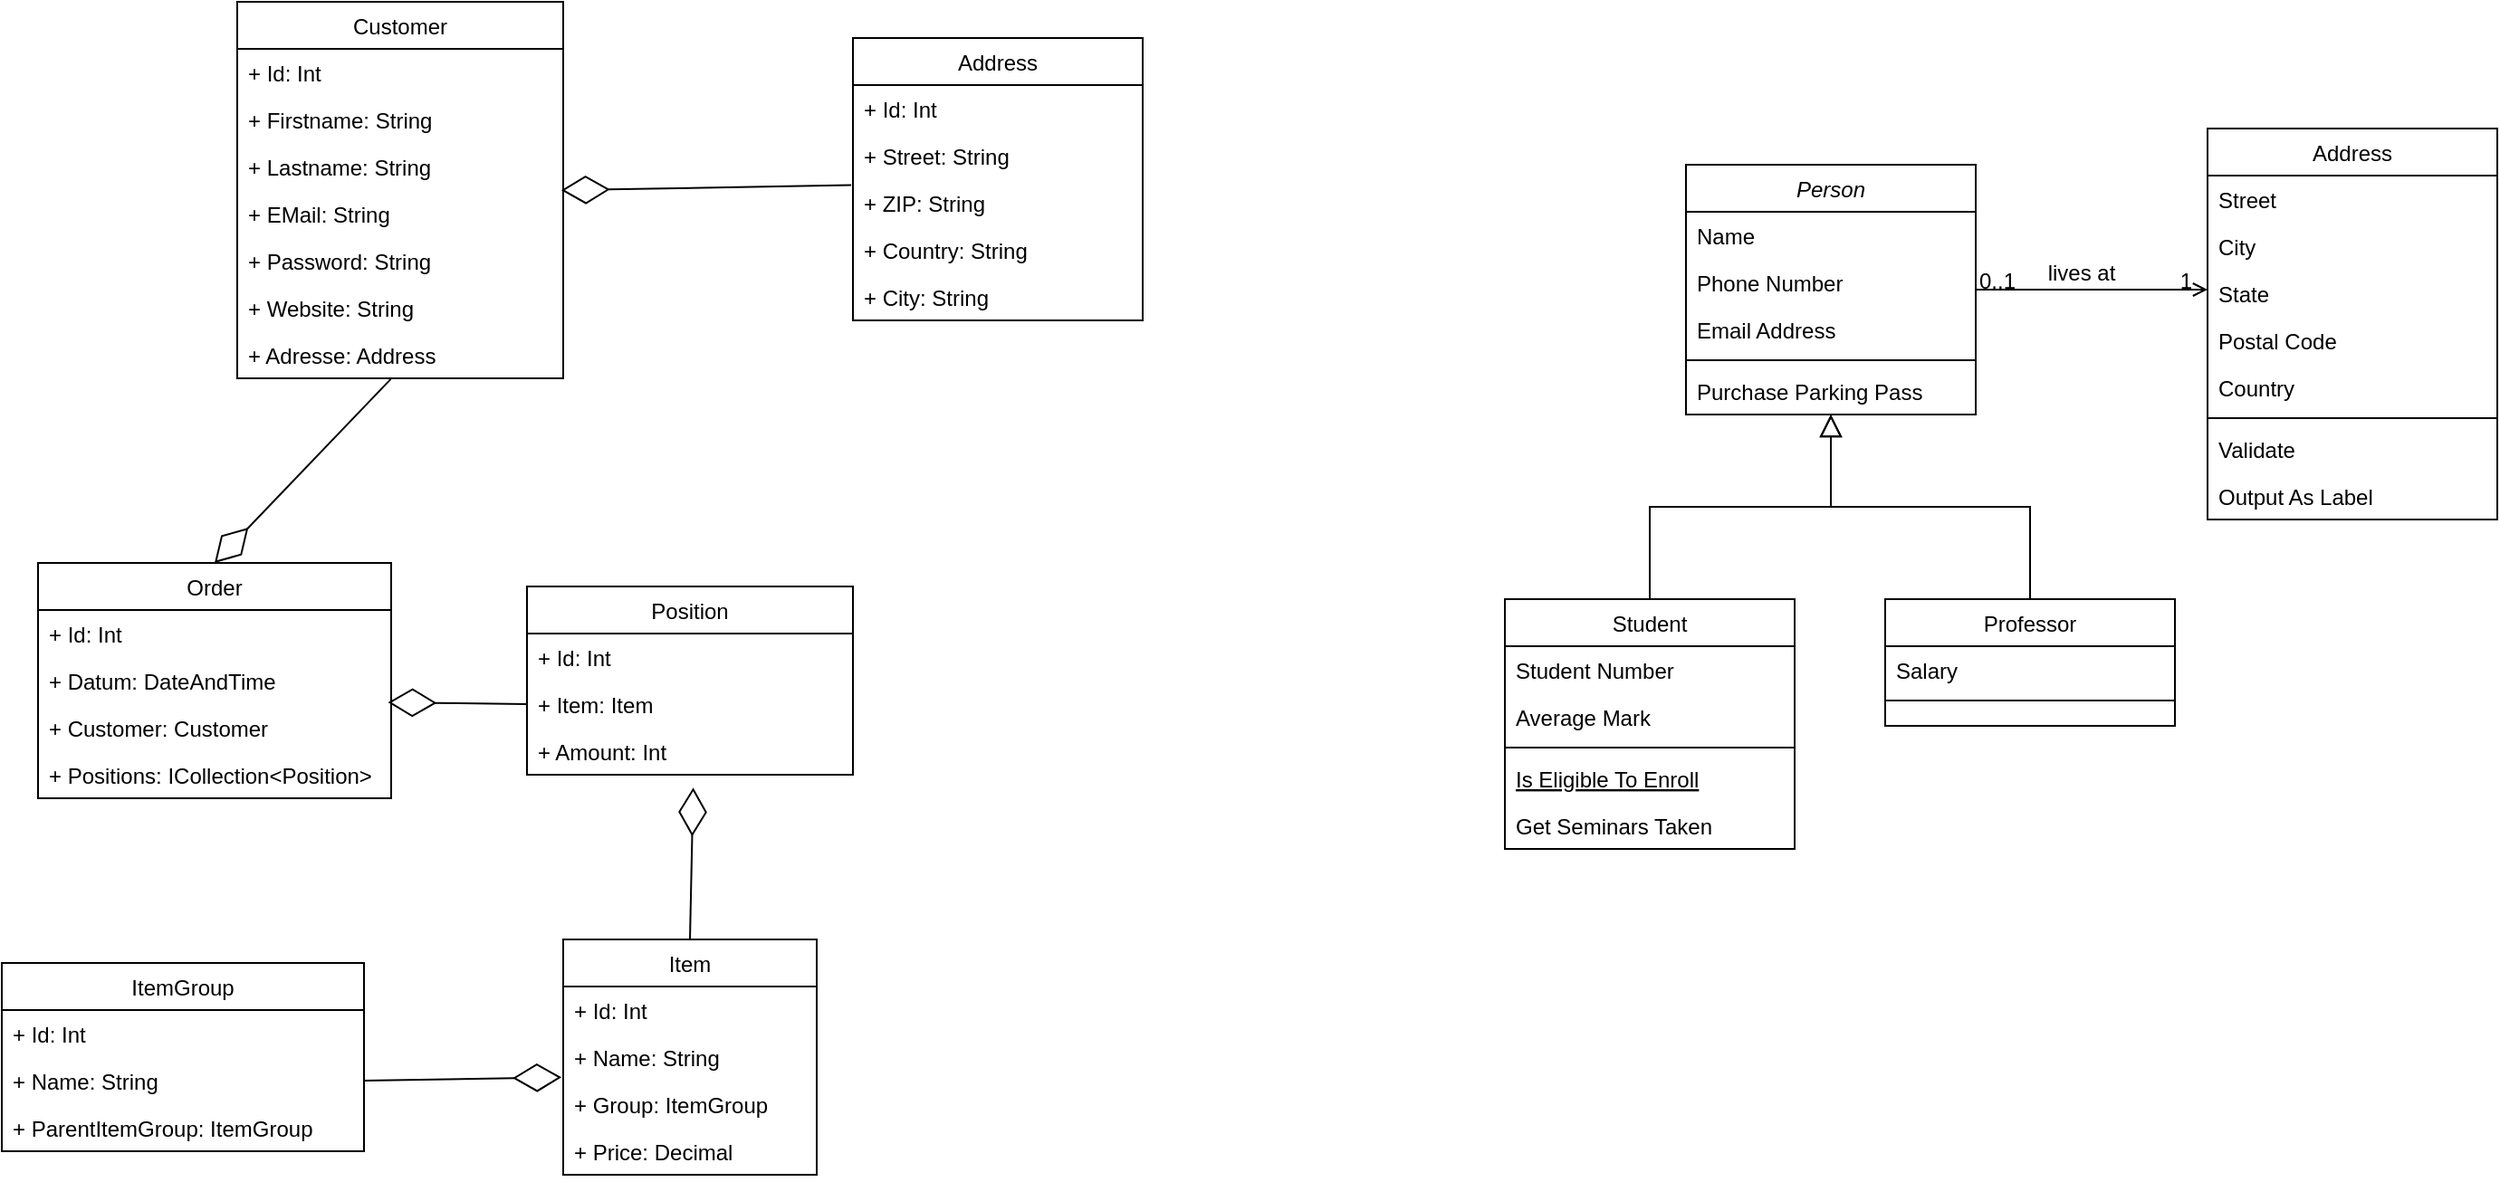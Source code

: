 <mxfile version="16.3.0" type="github">
  <diagram id="o6h13WTg3s8nrLyT-fds" name="Page-1">
    <mxGraphModel dx="2031" dy="1123" grid="1" gridSize="10" guides="1" tooltips="1" connect="1" arrows="1" fold="1" page="1" pageScale="1" pageWidth="827" pageHeight="1169" math="0" shadow="0">
      <root>
        <mxCell id="0" />
        <mxCell id="1" parent="0" />
        <mxCell id="0o3ZLBVfEdIiWRaSzCX8-1" value="Person" style="swimlane;fontStyle=2;align=center;verticalAlign=top;childLayout=stackLayout;horizontal=1;startSize=26;horizontalStack=0;resizeParent=1;resizeLast=0;collapsible=1;marginBottom=0;rounded=0;shadow=0;strokeWidth=1;" parent="1" vertex="1">
          <mxGeometry x="1040" y="170" width="160" height="138" as="geometry">
            <mxRectangle x="220" y="120" width="160" height="26" as="alternateBounds" />
          </mxGeometry>
        </mxCell>
        <mxCell id="0o3ZLBVfEdIiWRaSzCX8-2" value="Name" style="text;align=left;verticalAlign=top;spacingLeft=4;spacingRight=4;overflow=hidden;rotatable=0;points=[[0,0.5],[1,0.5]];portConstraint=eastwest;" parent="0o3ZLBVfEdIiWRaSzCX8-1" vertex="1">
          <mxGeometry y="26" width="160" height="26" as="geometry" />
        </mxCell>
        <mxCell id="0o3ZLBVfEdIiWRaSzCX8-3" value="Phone Number" style="text;align=left;verticalAlign=top;spacingLeft=4;spacingRight=4;overflow=hidden;rotatable=0;points=[[0,0.5],[1,0.5]];portConstraint=eastwest;rounded=0;shadow=0;html=0;" parent="0o3ZLBVfEdIiWRaSzCX8-1" vertex="1">
          <mxGeometry y="52" width="160" height="26" as="geometry" />
        </mxCell>
        <mxCell id="0o3ZLBVfEdIiWRaSzCX8-4" value="Email Address" style="text;align=left;verticalAlign=top;spacingLeft=4;spacingRight=4;overflow=hidden;rotatable=0;points=[[0,0.5],[1,0.5]];portConstraint=eastwest;rounded=0;shadow=0;html=0;" parent="0o3ZLBVfEdIiWRaSzCX8-1" vertex="1">
          <mxGeometry y="78" width="160" height="26" as="geometry" />
        </mxCell>
        <mxCell id="0o3ZLBVfEdIiWRaSzCX8-5" value="" style="line;html=1;strokeWidth=1;align=left;verticalAlign=middle;spacingTop=-1;spacingLeft=3;spacingRight=3;rotatable=0;labelPosition=right;points=[];portConstraint=eastwest;" parent="0o3ZLBVfEdIiWRaSzCX8-1" vertex="1">
          <mxGeometry y="104" width="160" height="8" as="geometry" />
        </mxCell>
        <mxCell id="0o3ZLBVfEdIiWRaSzCX8-6" value="Purchase Parking Pass" style="text;align=left;verticalAlign=top;spacingLeft=4;spacingRight=4;overflow=hidden;rotatable=0;points=[[0,0.5],[1,0.5]];portConstraint=eastwest;" parent="0o3ZLBVfEdIiWRaSzCX8-1" vertex="1">
          <mxGeometry y="112" width="160" height="26" as="geometry" />
        </mxCell>
        <mxCell id="0o3ZLBVfEdIiWRaSzCX8-7" value="Student" style="swimlane;fontStyle=0;align=center;verticalAlign=top;childLayout=stackLayout;horizontal=1;startSize=26;horizontalStack=0;resizeParent=1;resizeLast=0;collapsible=1;marginBottom=0;rounded=0;shadow=0;strokeWidth=1;" parent="1" vertex="1">
          <mxGeometry x="940" y="410" width="160" height="138" as="geometry">
            <mxRectangle x="130" y="380" width="160" height="26" as="alternateBounds" />
          </mxGeometry>
        </mxCell>
        <mxCell id="0o3ZLBVfEdIiWRaSzCX8-8" value="Student Number" style="text;align=left;verticalAlign=top;spacingLeft=4;spacingRight=4;overflow=hidden;rotatable=0;points=[[0,0.5],[1,0.5]];portConstraint=eastwest;" parent="0o3ZLBVfEdIiWRaSzCX8-7" vertex="1">
          <mxGeometry y="26" width="160" height="26" as="geometry" />
        </mxCell>
        <mxCell id="0o3ZLBVfEdIiWRaSzCX8-9" value="Average Mark" style="text;align=left;verticalAlign=top;spacingLeft=4;spacingRight=4;overflow=hidden;rotatable=0;points=[[0,0.5],[1,0.5]];portConstraint=eastwest;rounded=0;shadow=0;html=0;" parent="0o3ZLBVfEdIiWRaSzCX8-7" vertex="1">
          <mxGeometry y="52" width="160" height="26" as="geometry" />
        </mxCell>
        <mxCell id="0o3ZLBVfEdIiWRaSzCX8-10" value="" style="line;html=1;strokeWidth=1;align=left;verticalAlign=middle;spacingTop=-1;spacingLeft=3;spacingRight=3;rotatable=0;labelPosition=right;points=[];portConstraint=eastwest;" parent="0o3ZLBVfEdIiWRaSzCX8-7" vertex="1">
          <mxGeometry y="78" width="160" height="8" as="geometry" />
        </mxCell>
        <mxCell id="0o3ZLBVfEdIiWRaSzCX8-11" value="Is Eligible To Enroll" style="text;align=left;verticalAlign=top;spacingLeft=4;spacingRight=4;overflow=hidden;rotatable=0;points=[[0,0.5],[1,0.5]];portConstraint=eastwest;fontStyle=4" parent="0o3ZLBVfEdIiWRaSzCX8-7" vertex="1">
          <mxGeometry y="86" width="160" height="26" as="geometry" />
        </mxCell>
        <mxCell id="0o3ZLBVfEdIiWRaSzCX8-12" value="Get Seminars Taken" style="text;align=left;verticalAlign=top;spacingLeft=4;spacingRight=4;overflow=hidden;rotatable=0;points=[[0,0.5],[1,0.5]];portConstraint=eastwest;" parent="0o3ZLBVfEdIiWRaSzCX8-7" vertex="1">
          <mxGeometry y="112" width="160" height="26" as="geometry" />
        </mxCell>
        <mxCell id="0o3ZLBVfEdIiWRaSzCX8-13" value="" style="endArrow=block;endSize=10;endFill=0;shadow=0;strokeWidth=1;rounded=0;edgeStyle=elbowEdgeStyle;elbow=vertical;" parent="1" source="0o3ZLBVfEdIiWRaSzCX8-7" target="0o3ZLBVfEdIiWRaSzCX8-1" edge="1">
          <mxGeometry width="160" relative="1" as="geometry">
            <mxPoint x="1020" y="253" as="sourcePoint" />
            <mxPoint x="1020" y="253" as="targetPoint" />
          </mxGeometry>
        </mxCell>
        <mxCell id="0o3ZLBVfEdIiWRaSzCX8-14" value="Professor" style="swimlane;fontStyle=0;align=center;verticalAlign=top;childLayout=stackLayout;horizontal=1;startSize=26;horizontalStack=0;resizeParent=1;resizeLast=0;collapsible=1;marginBottom=0;rounded=0;shadow=0;strokeWidth=1;" parent="1" vertex="1">
          <mxGeometry x="1150" y="410" width="160" height="70" as="geometry">
            <mxRectangle x="340" y="380" width="170" height="26" as="alternateBounds" />
          </mxGeometry>
        </mxCell>
        <mxCell id="0o3ZLBVfEdIiWRaSzCX8-15" value="Salary" style="text;align=left;verticalAlign=top;spacingLeft=4;spacingRight=4;overflow=hidden;rotatable=0;points=[[0,0.5],[1,0.5]];portConstraint=eastwest;" parent="0o3ZLBVfEdIiWRaSzCX8-14" vertex="1">
          <mxGeometry y="26" width="160" height="26" as="geometry" />
        </mxCell>
        <mxCell id="0o3ZLBVfEdIiWRaSzCX8-16" value="" style="line;html=1;strokeWidth=1;align=left;verticalAlign=middle;spacingTop=-1;spacingLeft=3;spacingRight=3;rotatable=0;labelPosition=right;points=[];portConstraint=eastwest;" parent="0o3ZLBVfEdIiWRaSzCX8-14" vertex="1">
          <mxGeometry y="52" width="160" height="8" as="geometry" />
        </mxCell>
        <mxCell id="0o3ZLBVfEdIiWRaSzCX8-17" value="" style="endArrow=block;endSize=10;endFill=0;shadow=0;strokeWidth=1;rounded=0;edgeStyle=elbowEdgeStyle;elbow=vertical;" parent="1" source="0o3ZLBVfEdIiWRaSzCX8-14" target="0o3ZLBVfEdIiWRaSzCX8-1" edge="1">
          <mxGeometry width="160" relative="1" as="geometry">
            <mxPoint x="1030" y="423" as="sourcePoint" />
            <mxPoint x="1130" y="321" as="targetPoint" />
          </mxGeometry>
        </mxCell>
        <mxCell id="0o3ZLBVfEdIiWRaSzCX8-18" value="Address" style="swimlane;fontStyle=0;align=center;verticalAlign=top;childLayout=stackLayout;horizontal=1;startSize=26;horizontalStack=0;resizeParent=1;resizeLast=0;collapsible=1;marginBottom=0;rounded=0;shadow=0;strokeWidth=1;" parent="1" vertex="1">
          <mxGeometry x="1328" y="150" width="160" height="216" as="geometry">
            <mxRectangle x="550" y="140" width="160" height="26" as="alternateBounds" />
          </mxGeometry>
        </mxCell>
        <mxCell id="0o3ZLBVfEdIiWRaSzCX8-19" value="Street" style="text;align=left;verticalAlign=top;spacingLeft=4;spacingRight=4;overflow=hidden;rotatable=0;points=[[0,0.5],[1,0.5]];portConstraint=eastwest;" parent="0o3ZLBVfEdIiWRaSzCX8-18" vertex="1">
          <mxGeometry y="26" width="160" height="26" as="geometry" />
        </mxCell>
        <mxCell id="0o3ZLBVfEdIiWRaSzCX8-20" value="City" style="text;align=left;verticalAlign=top;spacingLeft=4;spacingRight=4;overflow=hidden;rotatable=0;points=[[0,0.5],[1,0.5]];portConstraint=eastwest;rounded=0;shadow=0;html=0;" parent="0o3ZLBVfEdIiWRaSzCX8-18" vertex="1">
          <mxGeometry y="52" width="160" height="26" as="geometry" />
        </mxCell>
        <mxCell id="0o3ZLBVfEdIiWRaSzCX8-21" value="State" style="text;align=left;verticalAlign=top;spacingLeft=4;spacingRight=4;overflow=hidden;rotatable=0;points=[[0,0.5],[1,0.5]];portConstraint=eastwest;rounded=0;shadow=0;html=0;" parent="0o3ZLBVfEdIiWRaSzCX8-18" vertex="1">
          <mxGeometry y="78" width="160" height="26" as="geometry" />
        </mxCell>
        <mxCell id="0o3ZLBVfEdIiWRaSzCX8-22" value="Postal Code" style="text;align=left;verticalAlign=top;spacingLeft=4;spacingRight=4;overflow=hidden;rotatable=0;points=[[0,0.5],[1,0.5]];portConstraint=eastwest;rounded=0;shadow=0;html=0;" parent="0o3ZLBVfEdIiWRaSzCX8-18" vertex="1">
          <mxGeometry y="104" width="160" height="26" as="geometry" />
        </mxCell>
        <mxCell id="0o3ZLBVfEdIiWRaSzCX8-23" value="Country" style="text;align=left;verticalAlign=top;spacingLeft=4;spacingRight=4;overflow=hidden;rotatable=0;points=[[0,0.5],[1,0.5]];portConstraint=eastwest;rounded=0;shadow=0;html=0;" parent="0o3ZLBVfEdIiWRaSzCX8-18" vertex="1">
          <mxGeometry y="130" width="160" height="26" as="geometry" />
        </mxCell>
        <mxCell id="0o3ZLBVfEdIiWRaSzCX8-24" value="" style="line;html=1;strokeWidth=1;align=left;verticalAlign=middle;spacingTop=-1;spacingLeft=3;spacingRight=3;rotatable=0;labelPosition=right;points=[];portConstraint=eastwest;" parent="0o3ZLBVfEdIiWRaSzCX8-18" vertex="1">
          <mxGeometry y="156" width="160" height="8" as="geometry" />
        </mxCell>
        <mxCell id="0o3ZLBVfEdIiWRaSzCX8-25" value="Validate" style="text;align=left;verticalAlign=top;spacingLeft=4;spacingRight=4;overflow=hidden;rotatable=0;points=[[0,0.5],[1,0.5]];portConstraint=eastwest;" parent="0o3ZLBVfEdIiWRaSzCX8-18" vertex="1">
          <mxGeometry y="164" width="160" height="26" as="geometry" />
        </mxCell>
        <mxCell id="0o3ZLBVfEdIiWRaSzCX8-26" value="Output As Label" style="text;align=left;verticalAlign=top;spacingLeft=4;spacingRight=4;overflow=hidden;rotatable=0;points=[[0,0.5],[1,0.5]];portConstraint=eastwest;" parent="0o3ZLBVfEdIiWRaSzCX8-18" vertex="1">
          <mxGeometry y="190" width="160" height="26" as="geometry" />
        </mxCell>
        <mxCell id="0o3ZLBVfEdIiWRaSzCX8-27" value="" style="endArrow=open;shadow=0;strokeWidth=1;rounded=0;endFill=1;edgeStyle=elbowEdgeStyle;elbow=vertical;" parent="1" source="0o3ZLBVfEdIiWRaSzCX8-1" target="0o3ZLBVfEdIiWRaSzCX8-18" edge="1">
          <mxGeometry x="0.5" y="41" relative="1" as="geometry">
            <mxPoint x="1200" y="242" as="sourcePoint" />
            <mxPoint x="1360" y="242" as="targetPoint" />
            <mxPoint x="-40" y="32" as="offset" />
          </mxGeometry>
        </mxCell>
        <mxCell id="0o3ZLBVfEdIiWRaSzCX8-28" value="0..1" style="resizable=0;align=left;verticalAlign=bottom;labelBackgroundColor=none;fontSize=12;" parent="0o3ZLBVfEdIiWRaSzCX8-27" connectable="0" vertex="1">
          <mxGeometry x="-1" relative="1" as="geometry">
            <mxPoint y="4" as="offset" />
          </mxGeometry>
        </mxCell>
        <mxCell id="0o3ZLBVfEdIiWRaSzCX8-29" value="1" style="resizable=0;align=right;verticalAlign=bottom;labelBackgroundColor=none;fontSize=12;" parent="0o3ZLBVfEdIiWRaSzCX8-27" connectable="0" vertex="1">
          <mxGeometry x="1" relative="1" as="geometry">
            <mxPoint x="-7" y="4" as="offset" />
          </mxGeometry>
        </mxCell>
        <mxCell id="0o3ZLBVfEdIiWRaSzCX8-30" value="lives at" style="text;html=1;resizable=0;points=[];;align=center;verticalAlign=middle;labelBackgroundColor=none;rounded=0;shadow=0;strokeWidth=1;fontSize=12;" parent="0o3ZLBVfEdIiWRaSzCX8-27" vertex="1" connectable="0">
          <mxGeometry x="0.5" y="49" relative="1" as="geometry">
            <mxPoint x="-38" y="40" as="offset" />
          </mxGeometry>
        </mxCell>
        <mxCell id="Wf5bculyRZO0_2jxT5j5-1" value="Customer" style="swimlane;fontStyle=0;align=center;verticalAlign=top;childLayout=stackLayout;horizontal=1;startSize=26;horizontalStack=0;resizeParent=1;resizeParentMax=0;resizeLast=0;collapsible=1;marginBottom=0;" vertex="1" parent="1">
          <mxGeometry x="240" y="80" width="180" height="208" as="geometry" />
        </mxCell>
        <mxCell id="Wf5bculyRZO0_2jxT5j5-2" value="+ Id: Int&#xa;" style="text;strokeColor=none;fillColor=none;align=left;verticalAlign=top;spacingLeft=4;spacingRight=4;overflow=hidden;rotatable=0;points=[[0,0.5],[1,0.5]];portConstraint=eastwest;" vertex="1" parent="Wf5bculyRZO0_2jxT5j5-1">
          <mxGeometry y="26" width="180" height="26" as="geometry" />
        </mxCell>
        <mxCell id="Wf5bculyRZO0_2jxT5j5-3" value="+ Firstname: String" style="text;strokeColor=none;fillColor=none;align=left;verticalAlign=top;spacingLeft=4;spacingRight=4;overflow=hidden;rotatable=0;points=[[0,0.5],[1,0.5]];portConstraint=eastwest;" vertex="1" parent="Wf5bculyRZO0_2jxT5j5-1">
          <mxGeometry y="52" width="180" height="26" as="geometry" />
        </mxCell>
        <mxCell id="Wf5bculyRZO0_2jxT5j5-4" value="+ Lastname: String" style="text;strokeColor=none;fillColor=none;align=left;verticalAlign=top;spacingLeft=4;spacingRight=4;overflow=hidden;rotatable=0;points=[[0,0.5],[1,0.5]];portConstraint=eastwest;" vertex="1" parent="Wf5bculyRZO0_2jxT5j5-1">
          <mxGeometry y="78" width="180" height="26" as="geometry" />
        </mxCell>
        <mxCell id="Wf5bculyRZO0_2jxT5j5-5" value="+ EMail: String" style="text;strokeColor=none;fillColor=none;align=left;verticalAlign=top;spacingLeft=4;spacingRight=4;overflow=hidden;rotatable=0;points=[[0,0.5],[1,0.5]];portConstraint=eastwest;" vertex="1" parent="Wf5bculyRZO0_2jxT5j5-1">
          <mxGeometry y="104" width="180" height="26" as="geometry" />
        </mxCell>
        <mxCell id="Wf5bculyRZO0_2jxT5j5-6" value="+ Password: String" style="text;strokeColor=none;fillColor=none;align=left;verticalAlign=top;spacingLeft=4;spacingRight=4;overflow=hidden;rotatable=0;points=[[0,0.5],[1,0.5]];portConstraint=eastwest;" vertex="1" parent="Wf5bculyRZO0_2jxT5j5-1">
          <mxGeometry y="130" width="180" height="26" as="geometry" />
        </mxCell>
        <mxCell id="Wf5bculyRZO0_2jxT5j5-7" value="+ Website: String" style="text;strokeColor=none;fillColor=none;align=left;verticalAlign=top;spacingLeft=4;spacingRight=4;overflow=hidden;rotatable=0;points=[[0,0.5],[1,0.5]];portConstraint=eastwest;" vertex="1" parent="Wf5bculyRZO0_2jxT5j5-1">
          <mxGeometry y="156" width="180" height="26" as="geometry" />
        </mxCell>
        <mxCell id="Wf5bculyRZO0_2jxT5j5-8" value="+ Adresse: Address" style="text;strokeColor=none;fillColor=none;align=left;verticalAlign=top;spacingLeft=4;spacingRight=4;overflow=hidden;rotatable=0;points=[[0,0.5],[1,0.5]];portConstraint=eastwest;" vertex="1" parent="Wf5bculyRZO0_2jxT5j5-1">
          <mxGeometry y="182" width="180" height="26" as="geometry" />
        </mxCell>
        <mxCell id="Wf5bculyRZO0_2jxT5j5-9" value="Address" style="swimlane;fontStyle=0;childLayout=stackLayout;horizontal=1;startSize=26;fillColor=none;horizontalStack=0;resizeParent=1;resizeParentMax=0;resizeLast=0;collapsible=1;marginBottom=0;" vertex="1" parent="1">
          <mxGeometry x="580" y="100" width="160" height="156" as="geometry" />
        </mxCell>
        <mxCell id="Wf5bculyRZO0_2jxT5j5-10" value="+ Id: Int&#xa;" style="text;strokeColor=none;fillColor=none;align=left;verticalAlign=top;spacingLeft=4;spacingRight=4;overflow=hidden;rotatable=0;points=[[0,0.5],[1,0.5]];portConstraint=eastwest;" vertex="1" parent="Wf5bculyRZO0_2jxT5j5-9">
          <mxGeometry y="26" width="160" height="26" as="geometry" />
        </mxCell>
        <mxCell id="Wf5bculyRZO0_2jxT5j5-11" value="+ Street: String" style="text;strokeColor=none;fillColor=none;align=left;verticalAlign=top;spacingLeft=4;spacingRight=4;overflow=hidden;rotatable=0;points=[[0,0.5],[1,0.5]];portConstraint=eastwest;" vertex="1" parent="Wf5bculyRZO0_2jxT5j5-9">
          <mxGeometry y="52" width="160" height="26" as="geometry" />
        </mxCell>
        <mxCell id="Wf5bculyRZO0_2jxT5j5-12" value="+ ZIP: String" style="text;strokeColor=none;fillColor=none;align=left;verticalAlign=top;spacingLeft=4;spacingRight=4;overflow=hidden;rotatable=0;points=[[0,0.5],[1,0.5]];portConstraint=eastwest;" vertex="1" parent="Wf5bculyRZO0_2jxT5j5-9">
          <mxGeometry y="78" width="160" height="26" as="geometry" />
        </mxCell>
        <mxCell id="Wf5bculyRZO0_2jxT5j5-13" value="+ Country: String" style="text;strokeColor=none;fillColor=none;align=left;verticalAlign=top;spacingLeft=4;spacingRight=4;overflow=hidden;rotatable=0;points=[[0,0.5],[1,0.5]];portConstraint=eastwest;labelBackgroundColor=none;" vertex="1" parent="Wf5bculyRZO0_2jxT5j5-9">
          <mxGeometry y="104" width="160" height="26" as="geometry" />
        </mxCell>
        <mxCell id="Wf5bculyRZO0_2jxT5j5-14" value="+ City: String" style="text;strokeColor=none;fillColor=none;align=left;verticalAlign=top;spacingLeft=4;spacingRight=4;overflow=hidden;rotatable=0;points=[[0,0.5],[1,0.5]];portConstraint=eastwest;" vertex="1" parent="Wf5bculyRZO0_2jxT5j5-9">
          <mxGeometry y="130" width="160" height="26" as="geometry" />
        </mxCell>
        <mxCell id="Wf5bculyRZO0_2jxT5j5-15" value="Order" style="swimlane;fontStyle=0;childLayout=stackLayout;horizontal=1;startSize=26;fillColor=none;horizontalStack=0;resizeParent=1;resizeParentMax=0;resizeLast=0;collapsible=1;marginBottom=0;labelBackgroundColor=none;" vertex="1" parent="1">
          <mxGeometry x="130" y="390" width="195" height="130" as="geometry" />
        </mxCell>
        <mxCell id="Wf5bculyRZO0_2jxT5j5-16" value="+ Id: Int" style="text;strokeColor=none;fillColor=none;align=left;verticalAlign=top;spacingLeft=4;spacingRight=4;overflow=hidden;rotatable=0;points=[[0,0.5],[1,0.5]];portConstraint=eastwest;labelBackgroundColor=none;" vertex="1" parent="Wf5bculyRZO0_2jxT5j5-15">
          <mxGeometry y="26" width="195" height="26" as="geometry" />
        </mxCell>
        <mxCell id="Wf5bculyRZO0_2jxT5j5-17" value="+ Datum: DateAndTime" style="text;strokeColor=none;fillColor=none;align=left;verticalAlign=top;spacingLeft=4;spacingRight=4;overflow=hidden;rotatable=0;points=[[0,0.5],[1,0.5]];portConstraint=eastwest;labelBackgroundColor=none;" vertex="1" parent="Wf5bculyRZO0_2jxT5j5-15">
          <mxGeometry y="52" width="195" height="26" as="geometry" />
        </mxCell>
        <mxCell id="Wf5bculyRZO0_2jxT5j5-18" value="+ Customer: Customer" style="text;strokeColor=none;fillColor=none;align=left;verticalAlign=top;spacingLeft=4;spacingRight=4;overflow=hidden;rotatable=0;points=[[0,0.5],[1,0.5]];portConstraint=eastwest;labelBackgroundColor=none;" vertex="1" parent="Wf5bculyRZO0_2jxT5j5-15">
          <mxGeometry y="78" width="195" height="26" as="geometry" />
        </mxCell>
        <mxCell id="Wf5bculyRZO0_2jxT5j5-19" value="+ Positions: ICollection&lt;Position&gt;" style="text;strokeColor=none;fillColor=none;align=left;verticalAlign=top;spacingLeft=4;spacingRight=4;overflow=hidden;rotatable=0;points=[[0,0.5],[1,0.5]];portConstraint=eastwest;labelBackgroundColor=none;" vertex="1" parent="Wf5bculyRZO0_2jxT5j5-15">
          <mxGeometry y="104" width="195" height="26" as="geometry" />
        </mxCell>
        <mxCell id="Wf5bculyRZO0_2jxT5j5-20" value="Position" style="swimlane;fontStyle=0;childLayout=stackLayout;horizontal=1;startSize=26;fillColor=none;horizontalStack=0;resizeParent=1;resizeParentMax=0;resizeLast=0;collapsible=1;marginBottom=0;labelBackgroundColor=none;" vertex="1" parent="1">
          <mxGeometry x="400" y="403" width="180" height="104" as="geometry" />
        </mxCell>
        <mxCell id="Wf5bculyRZO0_2jxT5j5-21" value="+ Id: Int" style="text;strokeColor=none;fillColor=none;align=left;verticalAlign=top;spacingLeft=4;spacingRight=4;overflow=hidden;rotatable=0;points=[[0,0.5],[1,0.5]];portConstraint=eastwest;labelBackgroundColor=none;" vertex="1" parent="Wf5bculyRZO0_2jxT5j5-20">
          <mxGeometry y="26" width="180" height="26" as="geometry" />
        </mxCell>
        <mxCell id="Wf5bculyRZO0_2jxT5j5-22" value="+ Item: Item " style="text;strokeColor=none;fillColor=none;align=left;verticalAlign=top;spacingLeft=4;spacingRight=4;overflow=hidden;rotatable=0;points=[[0,0.5],[1,0.5]];portConstraint=eastwest;labelBackgroundColor=none;" vertex="1" parent="Wf5bculyRZO0_2jxT5j5-20">
          <mxGeometry y="52" width="180" height="26" as="geometry" />
        </mxCell>
        <mxCell id="Wf5bculyRZO0_2jxT5j5-23" value="+ Amount: Int" style="text;strokeColor=none;fillColor=none;align=left;verticalAlign=top;spacingLeft=4;spacingRight=4;overflow=hidden;rotatable=0;points=[[0,0.5],[1,0.5]];portConstraint=eastwest;labelBackgroundColor=none;" vertex="1" parent="Wf5bculyRZO0_2jxT5j5-20">
          <mxGeometry y="78" width="180" height="26" as="geometry" />
        </mxCell>
        <mxCell id="Wf5bculyRZO0_2jxT5j5-24" value="Item" style="swimlane;fontStyle=0;childLayout=stackLayout;horizontal=1;startSize=26;fillColor=none;horizontalStack=0;resizeParent=1;resizeParentMax=0;resizeLast=0;collapsible=1;marginBottom=0;labelBackgroundColor=none;" vertex="1" parent="1">
          <mxGeometry x="420" y="598" width="140" height="130" as="geometry" />
        </mxCell>
        <mxCell id="Wf5bculyRZO0_2jxT5j5-25" value="+ Id: Int" style="text;strokeColor=none;fillColor=none;align=left;verticalAlign=top;spacingLeft=4;spacingRight=4;overflow=hidden;rotatable=0;points=[[0,0.5],[1,0.5]];portConstraint=eastwest;labelBackgroundColor=none;" vertex="1" parent="Wf5bculyRZO0_2jxT5j5-24">
          <mxGeometry y="26" width="140" height="26" as="geometry" />
        </mxCell>
        <mxCell id="Wf5bculyRZO0_2jxT5j5-26" value="+ Name: String" style="text;strokeColor=none;fillColor=none;align=left;verticalAlign=top;spacingLeft=4;spacingRight=4;overflow=hidden;rotatable=0;points=[[0,0.5],[1,0.5]];portConstraint=eastwest;labelBackgroundColor=none;" vertex="1" parent="Wf5bculyRZO0_2jxT5j5-24">
          <mxGeometry y="52" width="140" height="26" as="geometry" />
        </mxCell>
        <mxCell id="Wf5bculyRZO0_2jxT5j5-27" value="+ Group: ItemGroup" style="text;strokeColor=none;fillColor=none;align=left;verticalAlign=top;spacingLeft=4;spacingRight=4;overflow=hidden;rotatable=0;points=[[0,0.5],[1,0.5]];portConstraint=eastwest;labelBackgroundColor=none;" vertex="1" parent="Wf5bculyRZO0_2jxT5j5-24">
          <mxGeometry y="78" width="140" height="26" as="geometry" />
        </mxCell>
        <mxCell id="Wf5bculyRZO0_2jxT5j5-28" value="+ Price: Decimal" style="text;strokeColor=none;fillColor=none;align=left;verticalAlign=top;spacingLeft=4;spacingRight=4;overflow=hidden;rotatable=0;points=[[0,0.5],[1,0.5]];portConstraint=eastwest;labelBackgroundColor=none;" vertex="1" parent="Wf5bculyRZO0_2jxT5j5-24">
          <mxGeometry y="104" width="140" height="26" as="geometry" />
        </mxCell>
        <mxCell id="Wf5bculyRZO0_2jxT5j5-29" value="ItemGroup" style="swimlane;fontStyle=0;childLayout=stackLayout;horizontal=1;startSize=26;fillColor=none;horizontalStack=0;resizeParent=1;resizeParentMax=0;resizeLast=0;collapsible=1;marginBottom=0;labelBackgroundColor=none;" vertex="1" parent="1">
          <mxGeometry x="110" y="611" width="200" height="104" as="geometry" />
        </mxCell>
        <mxCell id="Wf5bculyRZO0_2jxT5j5-30" value="+ Id: Int" style="text;strokeColor=none;fillColor=none;align=left;verticalAlign=top;spacingLeft=4;spacingRight=4;overflow=hidden;rotatable=0;points=[[0,0.5],[1,0.5]];portConstraint=eastwest;" vertex="1" parent="Wf5bculyRZO0_2jxT5j5-29">
          <mxGeometry y="26" width="200" height="26" as="geometry" />
        </mxCell>
        <mxCell id="Wf5bculyRZO0_2jxT5j5-31" value="+ Name: String" style="text;strokeColor=none;fillColor=none;align=left;verticalAlign=top;spacingLeft=4;spacingRight=4;overflow=hidden;rotatable=0;points=[[0,0.5],[1,0.5]];portConstraint=eastwest;labelBackgroundColor=none;" vertex="1" parent="Wf5bculyRZO0_2jxT5j5-29">
          <mxGeometry y="52" width="200" height="26" as="geometry" />
        </mxCell>
        <mxCell id="Wf5bculyRZO0_2jxT5j5-32" value="+ ParentItemGroup: ItemGroup" style="text;strokeColor=none;fillColor=none;align=left;verticalAlign=top;spacingLeft=4;spacingRight=4;overflow=hidden;rotatable=0;points=[[0,0.5],[1,0.5]];portConstraint=eastwest;labelBackgroundColor=none;" vertex="1" parent="Wf5bculyRZO0_2jxT5j5-29">
          <mxGeometry y="78" width="200" height="26" as="geometry" />
        </mxCell>
        <mxCell id="Wf5bculyRZO0_2jxT5j5-33" value="" style="endArrow=diamondThin;endFill=0;endSize=24;html=1;rounded=0;entryX=0.994;entryY=0.005;entryDx=0;entryDy=0;exitX=-0.006;exitY=0.126;exitDx=0;exitDy=0;exitPerimeter=0;entryPerimeter=0;" edge="1" parent="1" source="Wf5bculyRZO0_2jxT5j5-12" target="Wf5bculyRZO0_2jxT5j5-5">
          <mxGeometry width="160" relative="1" as="geometry">
            <mxPoint x="580" y="170" as="sourcePoint" />
            <mxPoint x="420" y="174" as="targetPoint" />
          </mxGeometry>
        </mxCell>
        <mxCell id="Wf5bculyRZO0_2jxT5j5-34" value="" style="endArrow=diamondThin;endFill=0;endSize=24;html=1;rounded=0;exitX=0.471;exitY=1.016;exitDx=0;exitDy=0;exitPerimeter=0;entryX=0.5;entryY=0;entryDx=0;entryDy=0;" edge="1" parent="1" source="Wf5bculyRZO0_2jxT5j5-8" target="Wf5bculyRZO0_2jxT5j5-15">
          <mxGeometry width="160" relative="1" as="geometry">
            <mxPoint x="225" y="317.94" as="sourcePoint" />
            <mxPoint x="80" y="300.002" as="targetPoint" />
          </mxGeometry>
        </mxCell>
        <mxCell id="Wf5bculyRZO0_2jxT5j5-35" value="" style="endArrow=diamondThin;endFill=0;endSize=24;html=1;rounded=0;entryX=0.991;entryY=-0.038;entryDx=0;entryDy=0;exitX=0;exitY=0.5;exitDx=0;exitDy=0;entryPerimeter=0;" edge="1" parent="1" source="Wf5bculyRZO0_2jxT5j5-22" target="Wf5bculyRZO0_2jxT5j5-18">
          <mxGeometry width="160" relative="1" as="geometry">
            <mxPoint x="420" y="606" as="sourcePoint" />
            <mxPoint x="605" y="580" as="targetPoint" />
          </mxGeometry>
        </mxCell>
        <mxCell id="Wf5bculyRZO0_2jxT5j5-36" value="" style="endArrow=diamondThin;endFill=0;endSize=24;html=1;rounded=0;exitX=0.5;exitY=0;exitDx=0;exitDy=0;entryX=0.51;entryY=1.275;entryDx=0;entryDy=0;entryPerimeter=0;" edge="1" parent="1" source="Wf5bculyRZO0_2jxT5j5-24" target="Wf5bculyRZO0_2jxT5j5-23">
          <mxGeometry width="160" relative="1" as="geometry">
            <mxPoint x="585" y="695.169" as="sourcePoint" />
            <mxPoint x="720" y="707.068" as="targetPoint" />
          </mxGeometry>
        </mxCell>
        <mxCell id="Wf5bculyRZO0_2jxT5j5-37" value="" style="endArrow=diamondThin;endFill=0;endSize=24;html=1;rounded=0;exitX=1;exitY=0.5;exitDx=0;exitDy=0;entryX=-0.007;entryY=-0.071;entryDx=0;entryDy=0;entryPerimeter=0;" edge="1" parent="1" source="Wf5bculyRZO0_2jxT5j5-31" target="Wf5bculyRZO0_2jxT5j5-27">
          <mxGeometry width="160" relative="1" as="geometry">
            <mxPoint x="240" y="705.467" as="sourcePoint" />
            <mxPoint x="445" y="712.573" as="targetPoint" />
          </mxGeometry>
        </mxCell>
      </root>
    </mxGraphModel>
  </diagram>
</mxfile>
